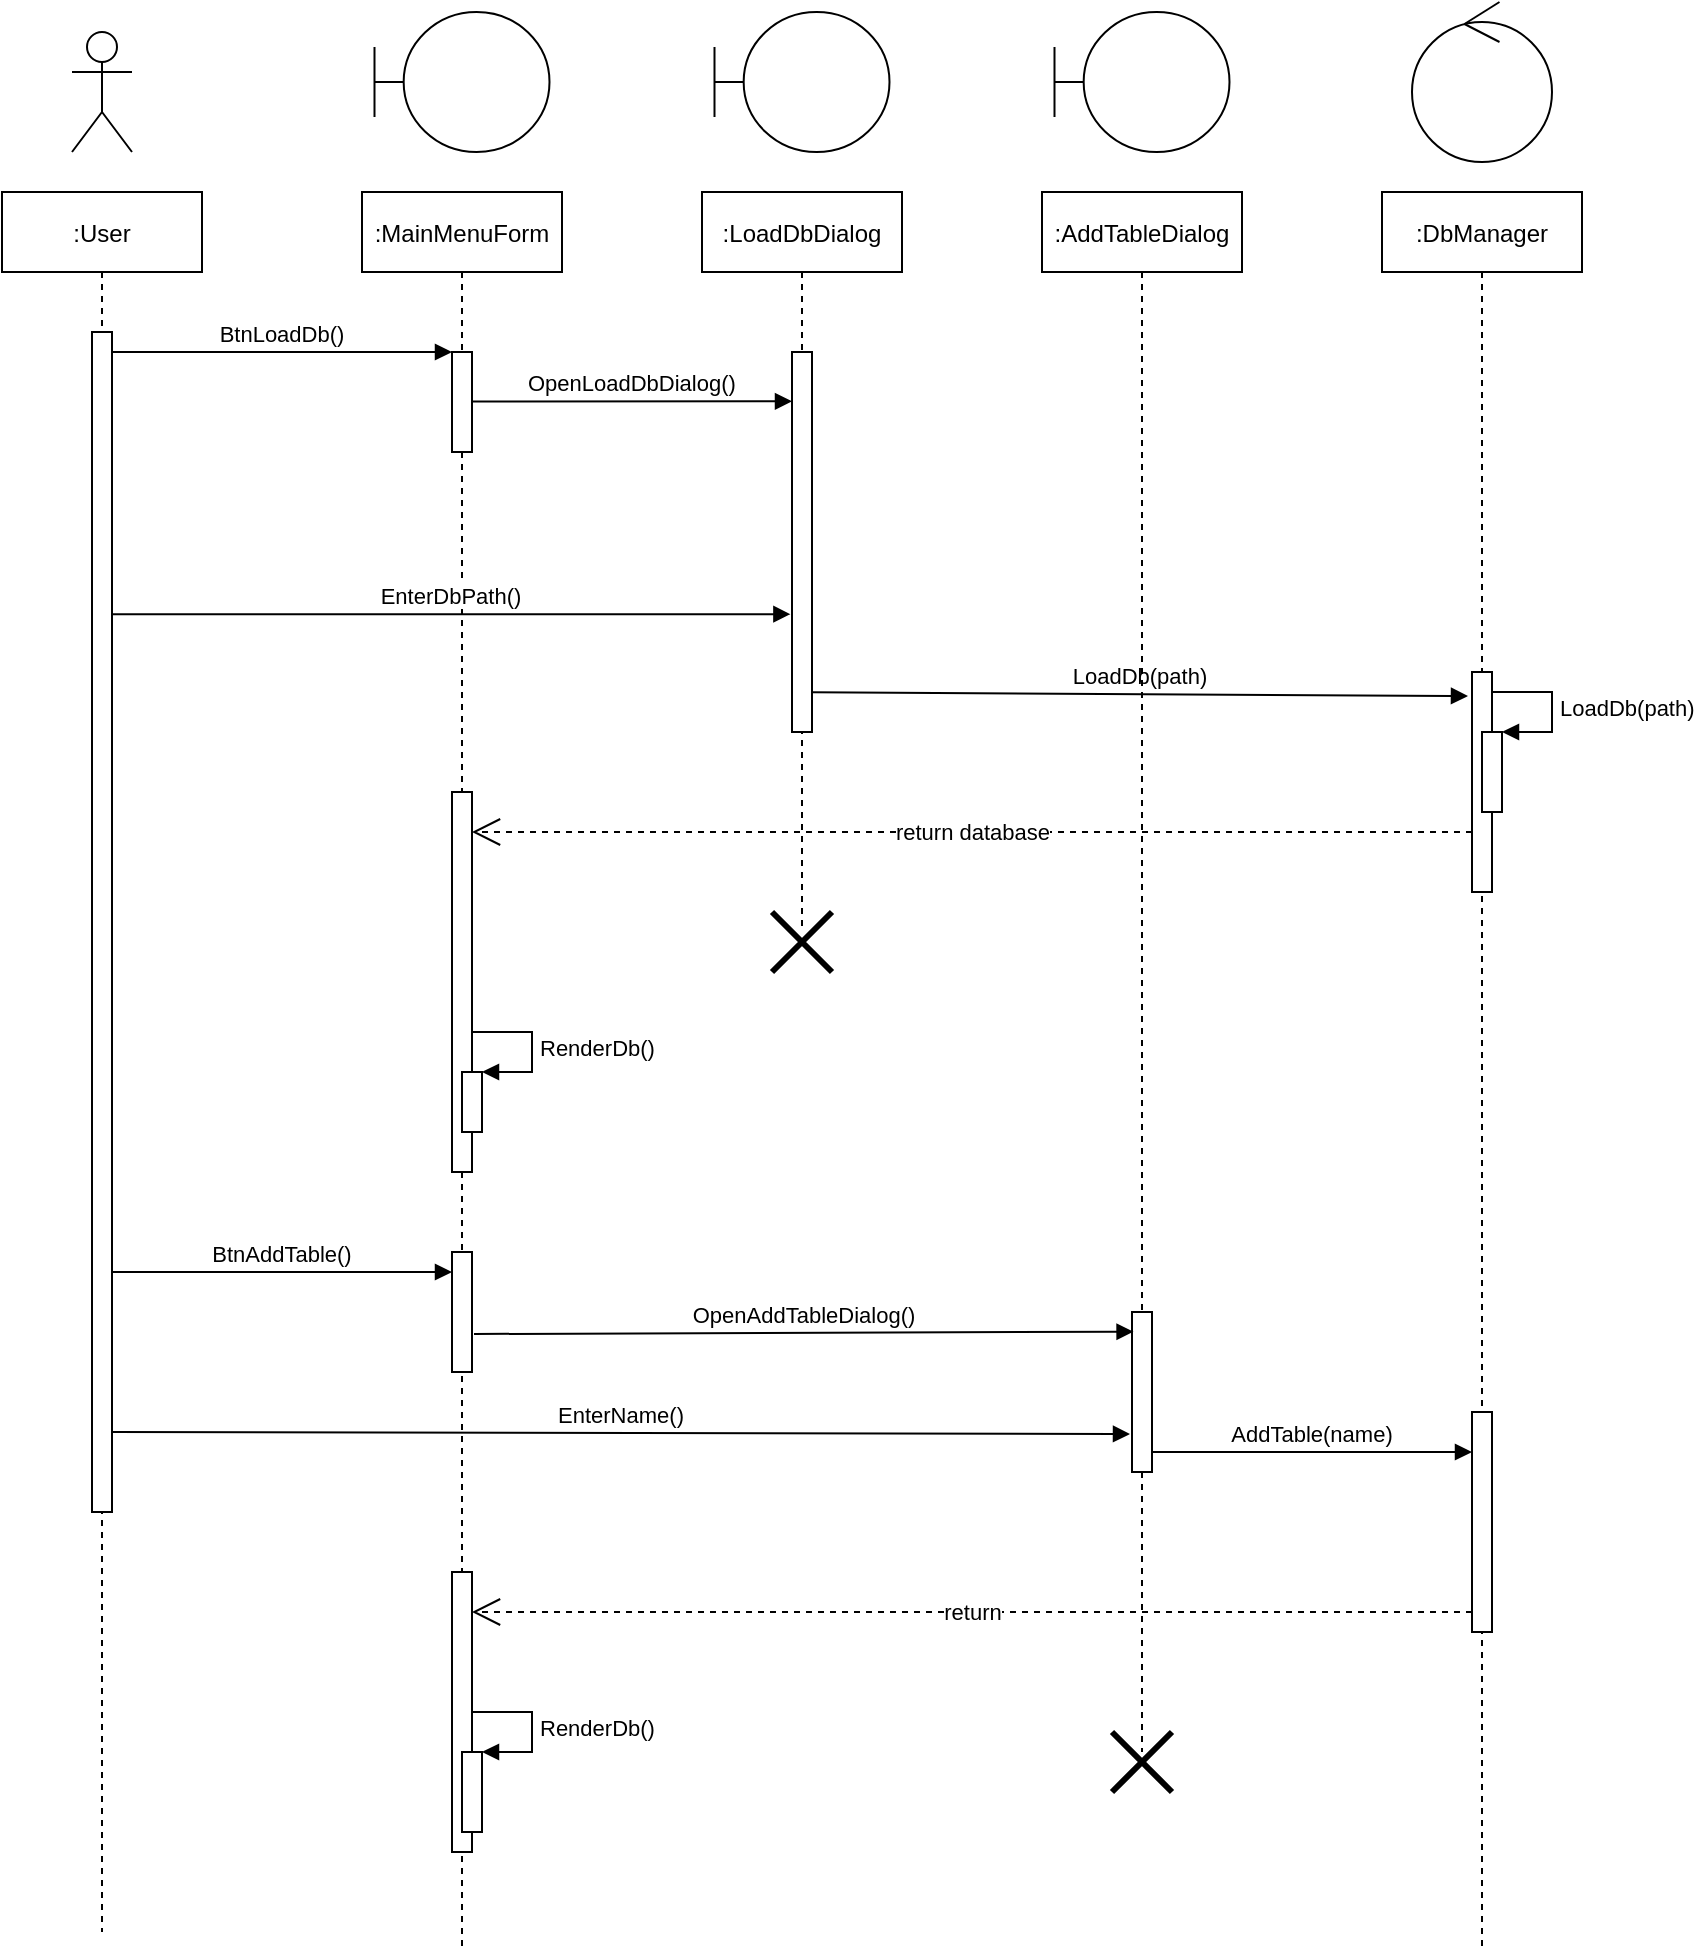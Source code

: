 <mxfile version="20.5.1" type="device"><diagram id="ttBw2EOSRebT1MHnh2wW" name="Страница 1"><mxGraphModel dx="1858" dy="2133" grid="1" gridSize="10" guides="1" tooltips="1" connect="1" arrows="1" fold="1" page="1" pageScale="1" pageWidth="827" pageHeight="1169" math="0" shadow="0"><root><mxCell id="0"/><mxCell id="1" parent="0"/><mxCell id="ZHo8sQPv0d0onRHh-B-F-1" value=":User" style="shape=umlLifeline;perimeter=lifelinePerimeter;container=1;collapsible=0;recursiveResize=0;rounded=0;shadow=0;strokeWidth=1;" vertex="1" parent="1"><mxGeometry x="120" y="80" width="100" height="870" as="geometry"/></mxCell><mxCell id="ZHo8sQPv0d0onRHh-B-F-2" value="" style="points=[];perimeter=orthogonalPerimeter;rounded=0;shadow=0;strokeWidth=1;" vertex="1" parent="ZHo8sQPv0d0onRHh-B-F-1"><mxGeometry x="45" y="70" width="10" height="590" as="geometry"/></mxCell><mxCell id="ZHo8sQPv0d0onRHh-B-F-35" value="BtnAddTable()" style="verticalAlign=bottom;endArrow=block;entryX=0;entryY=0;shadow=0;strokeWidth=1;" edge="1" parent="ZHo8sQPv0d0onRHh-B-F-1"><mxGeometry relative="1" as="geometry"><mxPoint x="55" y="540" as="sourcePoint"/><mxPoint x="225" y="540" as="targetPoint"/></mxGeometry></mxCell><mxCell id="ZHo8sQPv0d0onRHh-B-F-4" value=":MainMenuForm" style="shape=umlLifeline;perimeter=lifelinePerimeter;container=1;collapsible=0;recursiveResize=0;rounded=0;shadow=0;strokeWidth=1;" vertex="1" parent="1"><mxGeometry x="300" y="80" width="100" height="880" as="geometry"/></mxCell><mxCell id="ZHo8sQPv0d0onRHh-B-F-5" value="" style="points=[];perimeter=orthogonalPerimeter;rounded=0;shadow=0;strokeWidth=1;" vertex="1" parent="ZHo8sQPv0d0onRHh-B-F-4"><mxGeometry x="45" y="80" width="10" height="50" as="geometry"/></mxCell><mxCell id="ZHo8sQPv0d0onRHh-B-F-6" value="" style="html=1;points=[];perimeter=orthogonalPerimeter;" vertex="1" parent="ZHo8sQPv0d0onRHh-B-F-4"><mxGeometry x="45" y="300" width="10" height="190" as="geometry"/></mxCell><mxCell id="ZHo8sQPv0d0onRHh-B-F-7" value="" style="html=1;points=[];perimeter=orthogonalPerimeter;" vertex="1" parent="ZHo8sQPv0d0onRHh-B-F-4"><mxGeometry x="50" y="440" width="10" height="30" as="geometry"/></mxCell><mxCell id="ZHo8sQPv0d0onRHh-B-F-8" value="RenderDb()" style="edgeStyle=orthogonalEdgeStyle;html=1;align=left;spacingLeft=2;endArrow=block;rounded=0;entryX=1;entryY=0;" edge="1" parent="ZHo8sQPv0d0onRHh-B-F-4" target="ZHo8sQPv0d0onRHh-B-F-7"><mxGeometry relative="1" as="geometry"><mxPoint x="55" y="420" as="sourcePoint"/><Array as="points"><mxPoint x="85" y="420"/></Array></mxGeometry></mxCell><mxCell id="ZHo8sQPv0d0onRHh-B-F-32" value="" style="html=1;points=[];perimeter=orthogonalPerimeter;" vertex="1" parent="ZHo8sQPv0d0onRHh-B-F-4"><mxGeometry x="45" y="530" width="10" height="60" as="geometry"/></mxCell><mxCell id="ZHo8sQPv0d0onRHh-B-F-34" value="" style="html=1;points=[];perimeter=orthogonalPerimeter;" vertex="1" parent="ZHo8sQPv0d0onRHh-B-F-4"><mxGeometry x="45" y="690" width="10" height="140" as="geometry"/></mxCell><mxCell id="ZHo8sQPv0d0onRHh-B-F-41" value="return" style="endArrow=open;endSize=12;dashed=1;html=1;rounded=0;" edge="1" parent="ZHo8sQPv0d0onRHh-B-F-4"><mxGeometry width="160" relative="1" as="geometry"><mxPoint x="555" y="710" as="sourcePoint"/><mxPoint x="55" y="710" as="targetPoint"/><Array as="points"><mxPoint x="260" y="710"/></Array></mxGeometry></mxCell><mxCell id="ZHo8sQPv0d0onRHh-B-F-50" value="" style="html=1;points=[];perimeter=orthogonalPerimeter;" vertex="1" parent="ZHo8sQPv0d0onRHh-B-F-4"><mxGeometry x="50" y="780" width="10" height="40" as="geometry"/></mxCell><mxCell id="ZHo8sQPv0d0onRHh-B-F-51" value="RenderDb()" style="edgeStyle=orthogonalEdgeStyle;html=1;align=left;spacingLeft=2;endArrow=block;rounded=0;entryX=1;entryY=0;" edge="1" target="ZHo8sQPv0d0onRHh-B-F-50" parent="ZHo8sQPv0d0onRHh-B-F-4"><mxGeometry relative="1" as="geometry"><mxPoint x="55" y="760" as="sourcePoint"/><Array as="points"><mxPoint x="85" y="760"/></Array></mxGeometry></mxCell><mxCell id="ZHo8sQPv0d0onRHh-B-F-9" value="BtnLoadDb()" style="verticalAlign=bottom;endArrow=block;entryX=0;entryY=0;shadow=0;strokeWidth=1;" edge="1" parent="1" source="ZHo8sQPv0d0onRHh-B-F-2" target="ZHo8sQPv0d0onRHh-B-F-5"><mxGeometry relative="1" as="geometry"><mxPoint x="275" y="160" as="sourcePoint"/></mxGeometry></mxCell><mxCell id="ZHo8sQPv0d0onRHh-B-F-10" value=":LoadDbDialog" style="shape=umlLifeline;perimeter=lifelinePerimeter;container=1;collapsible=0;recursiveResize=0;rounded=0;shadow=0;strokeWidth=1;" vertex="1" parent="1"><mxGeometry x="470" y="80" width="100" height="370" as="geometry"/></mxCell><mxCell id="ZHo8sQPv0d0onRHh-B-F-11" value="" style="points=[];perimeter=orthogonalPerimeter;rounded=0;shadow=0;strokeWidth=1;" vertex="1" parent="ZHo8sQPv0d0onRHh-B-F-10"><mxGeometry x="45" y="80" width="10" height="190" as="geometry"/></mxCell><mxCell id="ZHo8sQPv0d0onRHh-B-F-12" value="OpenLoadDbDialog()" style="verticalAlign=bottom;endArrow=block;entryX=0;entryY=0;shadow=0;strokeWidth=1;exitX=0.993;exitY=0.496;exitDx=0;exitDy=0;exitPerimeter=0;" edge="1" parent="ZHo8sQPv0d0onRHh-B-F-10" source="ZHo8sQPv0d0onRHh-B-F-5"><mxGeometry relative="1" as="geometry"><mxPoint x="-110" y="105" as="sourcePoint"/><mxPoint x="45" y="104.66" as="targetPoint"/></mxGeometry></mxCell><mxCell id="ZHo8sQPv0d0onRHh-B-F-13" value="LoadDb(path)" style="verticalAlign=bottom;endArrow=block;shadow=0;strokeWidth=1;exitX=0.993;exitY=0.496;exitDx=0;exitDy=0;exitPerimeter=0;" edge="1" parent="ZHo8sQPv0d0onRHh-B-F-10"><mxGeometry relative="1" as="geometry"><mxPoint x="55" y="250.14" as="sourcePoint"/><mxPoint x="383" y="252" as="targetPoint"/></mxGeometry></mxCell><mxCell id="ZHo8sQPv0d0onRHh-B-F-14" value="" style="shape=umlDestroy;whiteSpace=wrap;html=1;strokeWidth=3;" vertex="1" parent="ZHo8sQPv0d0onRHh-B-F-10"><mxGeometry x="35" y="360" width="30" height="30" as="geometry"/></mxCell><mxCell id="ZHo8sQPv0d0onRHh-B-F-15" value=":DbManager" style="shape=umlLifeline;perimeter=lifelinePerimeter;container=1;collapsible=0;recursiveResize=0;rounded=0;shadow=0;strokeWidth=1;" vertex="1" parent="1"><mxGeometry x="810" y="80" width="100" height="880" as="geometry"/></mxCell><mxCell id="ZHo8sQPv0d0onRHh-B-F-16" value="" style="points=[];perimeter=orthogonalPerimeter;rounded=0;shadow=0;strokeWidth=1;" vertex="1" parent="ZHo8sQPv0d0onRHh-B-F-15"><mxGeometry x="45" y="240" width="10" height="110" as="geometry"/></mxCell><mxCell id="ZHo8sQPv0d0onRHh-B-F-17" value="" style="html=1;points=[];perimeter=orthogonalPerimeter;" vertex="1" parent="ZHo8sQPv0d0onRHh-B-F-15"><mxGeometry x="50" y="270" width="10" height="40" as="geometry"/></mxCell><mxCell id="ZHo8sQPv0d0onRHh-B-F-18" value="LoadDb(path)" style="edgeStyle=orthogonalEdgeStyle;html=1;align=left;spacingLeft=2;endArrow=block;rounded=0;entryX=1;entryY=0;" edge="1" parent="ZHo8sQPv0d0onRHh-B-F-15" target="ZHo8sQPv0d0onRHh-B-F-17"><mxGeometry relative="1" as="geometry"><mxPoint x="55" y="250" as="sourcePoint"/><Array as="points"><mxPoint x="85" y="250"/></Array></mxGeometry></mxCell><mxCell id="ZHo8sQPv0d0onRHh-B-F-39" value="" style="points=[];perimeter=orthogonalPerimeter;rounded=0;shadow=0;strokeWidth=1;" vertex="1" parent="ZHo8sQPv0d0onRHh-B-F-15"><mxGeometry x="45" y="610" width="10" height="110" as="geometry"/></mxCell><mxCell id="ZHo8sQPv0d0onRHh-B-F-19" value="EnterDbPath()" style="verticalAlign=bottom;endArrow=block;shadow=0;strokeWidth=1;entryX=-0.08;entryY=0.69;entryDx=0;entryDy=0;entryPerimeter=0;" edge="1" parent="1" source="ZHo8sQPv0d0onRHh-B-F-2" target="ZHo8sQPv0d0onRHh-B-F-11"><mxGeometry relative="1" as="geometry"><mxPoint x="179.72" y="290" as="sourcePoint"/><mxPoint x="510" y="290" as="targetPoint"/></mxGeometry></mxCell><mxCell id="ZHo8sQPv0d0onRHh-B-F-20" value="return database" style="endArrow=open;endSize=12;dashed=1;html=1;rounded=0;" edge="1" parent="1" source="ZHo8sQPv0d0onRHh-B-F-16"><mxGeometry width="160" relative="1" as="geometry"><mxPoint x="610" y="410" as="sourcePoint"/><mxPoint x="355" y="400" as="targetPoint"/><Array as="points"><mxPoint x="560" y="400"/></Array></mxGeometry></mxCell><mxCell id="ZHo8sQPv0d0onRHh-B-F-21" value="" style="shape=umlBoundary;whiteSpace=wrap;html=1;" vertex="1" parent="1"><mxGeometry x="306.25" y="-10" width="87.5" height="70" as="geometry"/></mxCell><mxCell id="ZHo8sQPv0d0onRHh-B-F-22" value="" style="shape=umlBoundary;whiteSpace=wrap;html=1;" vertex="1" parent="1"><mxGeometry x="476.25" y="-10" width="87.5" height="70" as="geometry"/></mxCell><mxCell id="ZHo8sQPv0d0onRHh-B-F-23" value="" style="ellipse;shape=umlControl;whiteSpace=wrap;html=1;" vertex="1" parent="1"><mxGeometry x="825" y="-15" width="70" height="80" as="geometry"/></mxCell><mxCell id="ZHo8sQPv0d0onRHh-B-F-24" value="" style="shape=umlActor;verticalLabelPosition=bottom;verticalAlign=top;html=1;" vertex="1" parent="1"><mxGeometry x="155" width="30" height="60" as="geometry"/></mxCell><mxCell id="ZHo8sQPv0d0onRHh-B-F-25" value=":AddTableDialog" style="shape=umlLifeline;perimeter=lifelinePerimeter;container=1;collapsible=0;recursiveResize=0;rounded=0;shadow=0;strokeWidth=1;" vertex="1" parent="1"><mxGeometry x="640" y="80" width="100" height="780" as="geometry"/></mxCell><mxCell id="ZHo8sQPv0d0onRHh-B-F-26" value="" style="points=[];perimeter=orthogonalPerimeter;rounded=0;shadow=0;strokeWidth=1;" vertex="1" parent="ZHo8sQPv0d0onRHh-B-F-25"><mxGeometry x="45" y="560" width="10" height="80" as="geometry"/></mxCell><mxCell id="ZHo8sQPv0d0onRHh-B-F-40" value="AddTable(name)" style="verticalAlign=bottom;endArrow=block;entryX=0;entryY=0;shadow=0;strokeWidth=1;" edge="1" parent="ZHo8sQPv0d0onRHh-B-F-25"><mxGeometry relative="1" as="geometry"><mxPoint x="55" y="630" as="sourcePoint"/><mxPoint x="215" y="630.0" as="targetPoint"/></mxGeometry></mxCell><mxCell id="ZHo8sQPv0d0onRHh-B-F-30" value="" style="shape=umlBoundary;whiteSpace=wrap;html=1;" vertex="1" parent="1"><mxGeometry x="646.25" y="-10" width="87.5" height="70" as="geometry"/></mxCell><mxCell id="ZHo8sQPv0d0onRHh-B-F-29" value="" style="shape=umlDestroy;whiteSpace=wrap;html=1;strokeWidth=3;" vertex="1" parent="1"><mxGeometry x="675" y="850" width="30" height="30" as="geometry"/></mxCell><mxCell id="ZHo8sQPv0d0onRHh-B-F-37" value="OpenAddTableDialog()" style="verticalAlign=bottom;endArrow=block;shadow=0;strokeWidth=1;entryX=0.078;entryY=0.123;entryDx=0;entryDy=0;entryPerimeter=0;" edge="1" parent="1" target="ZHo8sQPv0d0onRHh-B-F-26"><mxGeometry relative="1" as="geometry"><mxPoint x="356" y="651" as="sourcePoint"/><mxPoint x="680" y="650" as="targetPoint"/></mxGeometry></mxCell><mxCell id="ZHo8sQPv0d0onRHh-B-F-38" value="EnterName()" style="verticalAlign=bottom;endArrow=block;shadow=0;strokeWidth=1;" edge="1" parent="1"><mxGeometry relative="1" as="geometry"><mxPoint x="175" y="700.0" as="sourcePoint"/><mxPoint x="684" y="701" as="targetPoint"/></mxGeometry></mxCell></root></mxGraphModel></diagram></mxfile>